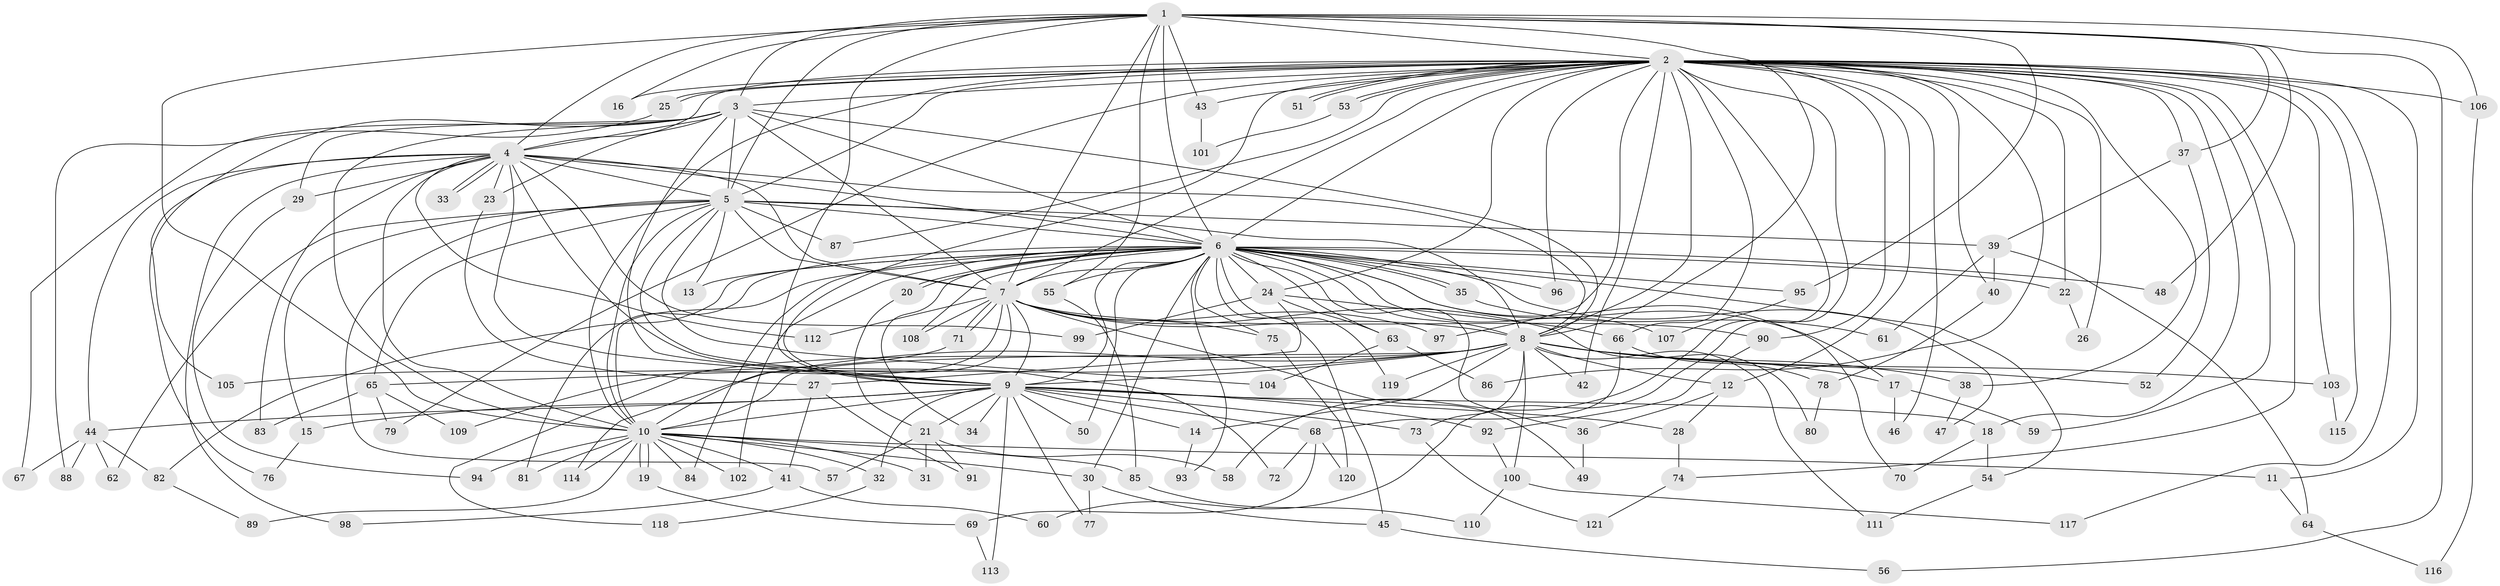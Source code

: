 // Generated by graph-tools (version 1.1) at 2025/34/03/09/25 02:34:59]
// undirected, 121 vertices, 267 edges
graph export_dot {
graph [start="1"]
  node [color=gray90,style=filled];
  1;
  2;
  3;
  4;
  5;
  6;
  7;
  8;
  9;
  10;
  11;
  12;
  13;
  14;
  15;
  16;
  17;
  18;
  19;
  20;
  21;
  22;
  23;
  24;
  25;
  26;
  27;
  28;
  29;
  30;
  31;
  32;
  33;
  34;
  35;
  36;
  37;
  38;
  39;
  40;
  41;
  42;
  43;
  44;
  45;
  46;
  47;
  48;
  49;
  50;
  51;
  52;
  53;
  54;
  55;
  56;
  57;
  58;
  59;
  60;
  61;
  62;
  63;
  64;
  65;
  66;
  67;
  68;
  69;
  70;
  71;
  72;
  73;
  74;
  75;
  76;
  77;
  78;
  79;
  80;
  81;
  82;
  83;
  84;
  85;
  86;
  87;
  88;
  89;
  90;
  91;
  92;
  93;
  94;
  95;
  96;
  97;
  98;
  99;
  100;
  101;
  102;
  103;
  104;
  105;
  106;
  107;
  108;
  109;
  110;
  111;
  112;
  113;
  114;
  115;
  116;
  117;
  118;
  119;
  120;
  121;
  1 -- 2;
  1 -- 3;
  1 -- 4;
  1 -- 5;
  1 -- 6;
  1 -- 7;
  1 -- 8;
  1 -- 9;
  1 -- 10;
  1 -- 16;
  1 -- 37;
  1 -- 43;
  1 -- 48;
  1 -- 55;
  1 -- 56;
  1 -- 95;
  1 -- 106;
  2 -- 3;
  2 -- 4;
  2 -- 5;
  2 -- 6;
  2 -- 7;
  2 -- 8;
  2 -- 9;
  2 -- 10;
  2 -- 11;
  2 -- 12;
  2 -- 16;
  2 -- 18;
  2 -- 22;
  2 -- 24;
  2 -- 25;
  2 -- 25;
  2 -- 26;
  2 -- 37;
  2 -- 38;
  2 -- 40;
  2 -- 42;
  2 -- 43;
  2 -- 46;
  2 -- 51;
  2 -- 51;
  2 -- 53;
  2 -- 53;
  2 -- 58;
  2 -- 59;
  2 -- 60;
  2 -- 66;
  2 -- 74;
  2 -- 79;
  2 -- 86;
  2 -- 87;
  2 -- 90;
  2 -- 96;
  2 -- 97;
  2 -- 103;
  2 -- 106;
  2 -- 115;
  2 -- 117;
  3 -- 4;
  3 -- 5;
  3 -- 6;
  3 -- 7;
  3 -- 8;
  3 -- 9;
  3 -- 10;
  3 -- 23;
  3 -- 29;
  3 -- 67;
  3 -- 105;
  4 -- 5;
  4 -- 6;
  4 -- 7;
  4 -- 8;
  4 -- 9;
  4 -- 10;
  4 -- 23;
  4 -- 29;
  4 -- 33;
  4 -- 33;
  4 -- 44;
  4 -- 72;
  4 -- 76;
  4 -- 83;
  4 -- 98;
  4 -- 99;
  4 -- 112;
  5 -- 6;
  5 -- 7;
  5 -- 8;
  5 -- 9;
  5 -- 10;
  5 -- 13;
  5 -- 15;
  5 -- 39;
  5 -- 57;
  5 -- 62;
  5 -- 65;
  5 -- 87;
  5 -- 104;
  6 -- 7;
  6 -- 8;
  6 -- 9;
  6 -- 10;
  6 -- 13;
  6 -- 17;
  6 -- 20;
  6 -- 20;
  6 -- 22;
  6 -- 24;
  6 -- 30;
  6 -- 34;
  6 -- 35;
  6 -- 35;
  6 -- 36;
  6 -- 45;
  6 -- 47;
  6 -- 48;
  6 -- 50;
  6 -- 54;
  6 -- 55;
  6 -- 63;
  6 -- 70;
  6 -- 75;
  6 -- 81;
  6 -- 82;
  6 -- 84;
  6 -- 93;
  6 -- 95;
  6 -- 96;
  6 -- 102;
  6 -- 107;
  6 -- 108;
  6 -- 119;
  7 -- 8;
  7 -- 9;
  7 -- 10;
  7 -- 49;
  7 -- 71;
  7 -- 71;
  7 -- 75;
  7 -- 80;
  7 -- 90;
  7 -- 97;
  7 -- 108;
  7 -- 109;
  7 -- 112;
  8 -- 9;
  8 -- 10;
  8 -- 12;
  8 -- 14;
  8 -- 17;
  8 -- 38;
  8 -- 42;
  8 -- 52;
  8 -- 65;
  8 -- 73;
  8 -- 100;
  8 -- 103;
  8 -- 111;
  8 -- 114;
  8 -- 118;
  8 -- 119;
  9 -- 10;
  9 -- 14;
  9 -- 15;
  9 -- 18;
  9 -- 21;
  9 -- 28;
  9 -- 32;
  9 -- 34;
  9 -- 44;
  9 -- 50;
  9 -- 68;
  9 -- 73;
  9 -- 77;
  9 -- 92;
  9 -- 113;
  10 -- 11;
  10 -- 19;
  10 -- 19;
  10 -- 30;
  10 -- 31;
  10 -- 32;
  10 -- 41;
  10 -- 81;
  10 -- 84;
  10 -- 85;
  10 -- 89;
  10 -- 94;
  10 -- 102;
  10 -- 114;
  11 -- 64;
  12 -- 28;
  12 -- 36;
  14 -- 93;
  15 -- 76;
  17 -- 46;
  17 -- 59;
  18 -- 54;
  18 -- 70;
  19 -- 69;
  20 -- 21;
  21 -- 31;
  21 -- 57;
  21 -- 58;
  21 -- 91;
  22 -- 26;
  23 -- 27;
  24 -- 27;
  24 -- 63;
  24 -- 66;
  24 -- 99;
  25 -- 88;
  27 -- 41;
  27 -- 91;
  28 -- 74;
  29 -- 94;
  30 -- 45;
  30 -- 77;
  32 -- 118;
  35 -- 61;
  36 -- 49;
  37 -- 39;
  37 -- 52;
  38 -- 47;
  39 -- 40;
  39 -- 61;
  39 -- 64;
  40 -- 78;
  41 -- 60;
  41 -- 98;
  43 -- 101;
  44 -- 62;
  44 -- 67;
  44 -- 82;
  44 -- 88;
  45 -- 56;
  53 -- 101;
  54 -- 111;
  55 -- 85;
  63 -- 86;
  63 -- 104;
  64 -- 116;
  65 -- 79;
  65 -- 83;
  65 -- 109;
  66 -- 68;
  66 -- 78;
  68 -- 69;
  68 -- 72;
  68 -- 120;
  69 -- 113;
  71 -- 105;
  73 -- 121;
  74 -- 121;
  75 -- 120;
  78 -- 80;
  82 -- 89;
  85 -- 110;
  90 -- 92;
  92 -- 100;
  95 -- 107;
  100 -- 110;
  100 -- 117;
  103 -- 115;
  106 -- 116;
}
